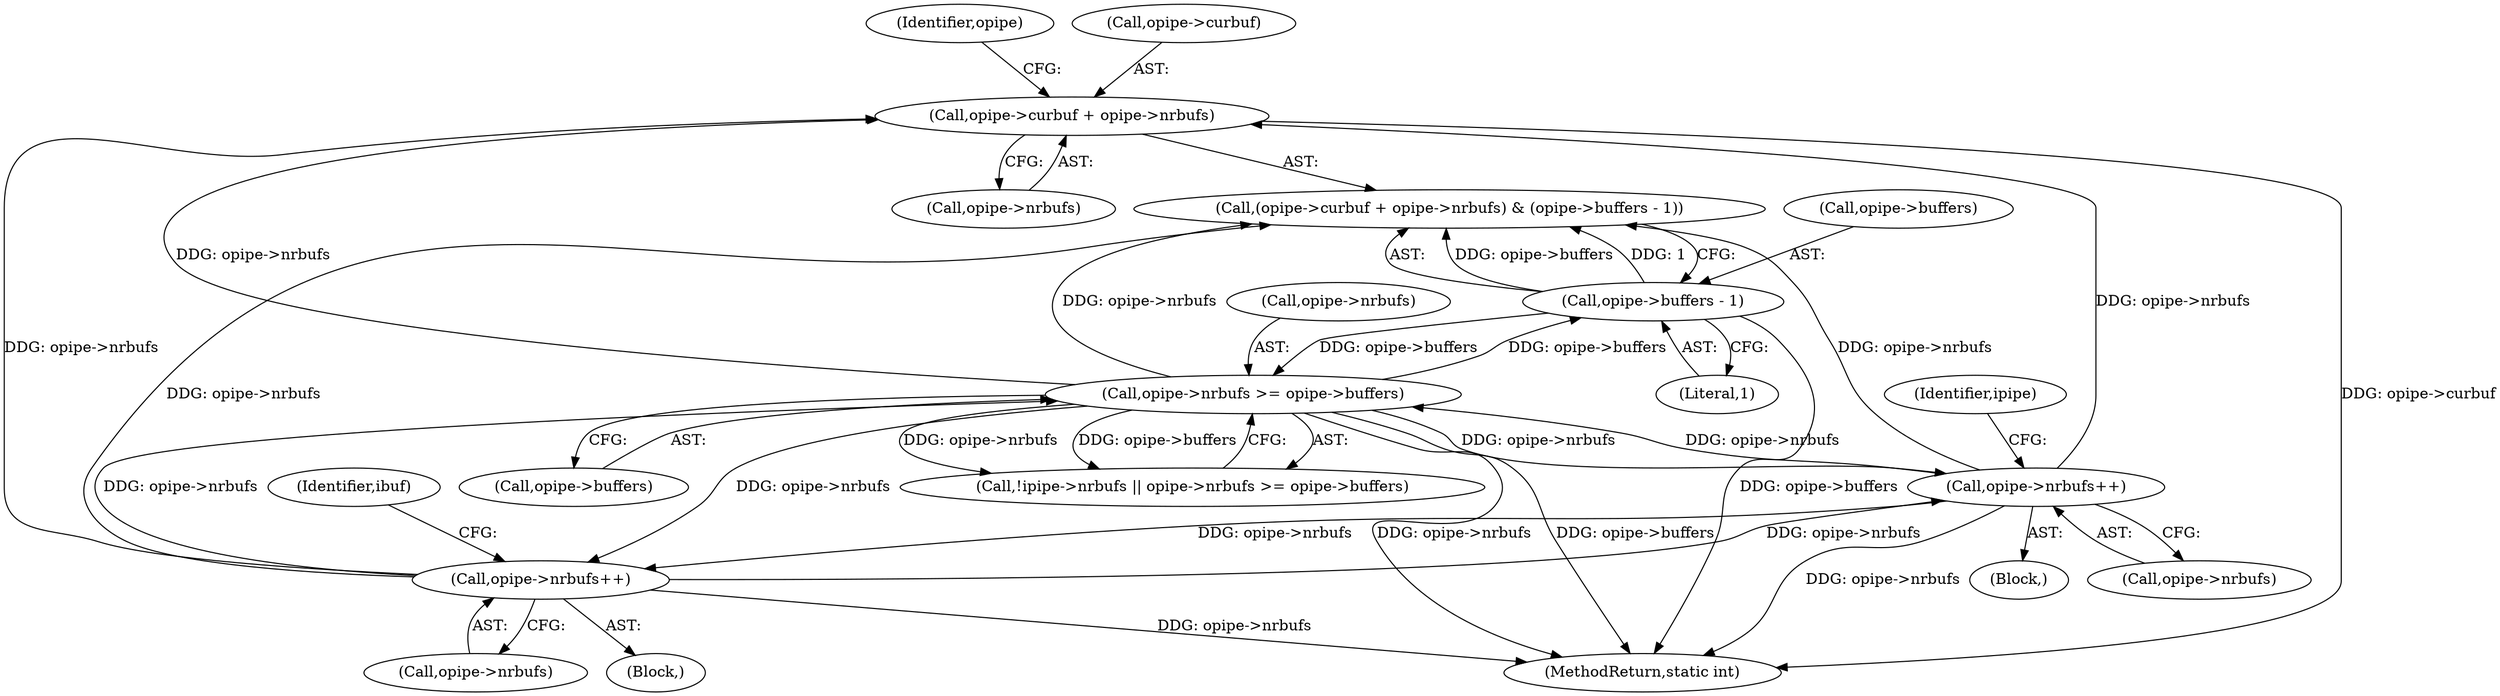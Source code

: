 digraph "0_linux_6b3a707736301c2128ca85ce85fb13f60b5e350a_2@pointer" {
"1000222" [label="(Call,opipe->curbuf + opipe->nrbufs)"];
"1000258" [label="(Call,opipe->nrbufs++)"];
"1000184" [label="(Call,opipe->nrbufs >= opipe->buffers)"];
"1000306" [label="(Call,opipe->nrbufs++)"];
"1000229" [label="(Call,opipe->buffers - 1)"];
"1000221" [label="(Call,(opipe->curbuf + opipe->nrbufs) & (opipe->buffers - 1))"];
"1000184" [label="(Call,opipe->nrbufs >= opipe->buffers)"];
"1000179" [label="(Call,!ipipe->nrbufs || opipe->nrbufs >= opipe->buffers)"];
"1000226" [label="(Call,opipe->nrbufs)"];
"1000312" [label="(Identifier,ibuf)"];
"1000285" [label="(Block,)"];
"1000229" [label="(Call,opipe->buffers - 1)"];
"1000230" [label="(Call,opipe->buffers)"];
"1000306" [label="(Call,opipe->nrbufs++)"];
"1000188" [label="(Call,opipe->buffers)"];
"1000307" [label="(Call,opipe->nrbufs)"];
"1000247" [label="(Block,)"];
"1000231" [label="(Identifier,opipe)"];
"1000185" [label="(Call,opipe->nrbufs)"];
"1000259" [label="(Call,opipe->nrbufs)"];
"1000264" [label="(Identifier,ipipe)"];
"1000222" [label="(Call,opipe->curbuf + opipe->nrbufs)"];
"1000351" [label="(MethodReturn,static int)"];
"1000223" [label="(Call,opipe->curbuf)"];
"1000233" [label="(Literal,1)"];
"1000258" [label="(Call,opipe->nrbufs++)"];
"1000222" -> "1000221"  [label="AST: "];
"1000222" -> "1000226"  [label="CFG: "];
"1000223" -> "1000222"  [label="AST: "];
"1000226" -> "1000222"  [label="AST: "];
"1000231" -> "1000222"  [label="CFG: "];
"1000222" -> "1000351"  [label="DDG: opipe->curbuf"];
"1000258" -> "1000222"  [label="DDG: opipe->nrbufs"];
"1000184" -> "1000222"  [label="DDG: opipe->nrbufs"];
"1000306" -> "1000222"  [label="DDG: opipe->nrbufs"];
"1000258" -> "1000247"  [label="AST: "];
"1000258" -> "1000259"  [label="CFG: "];
"1000259" -> "1000258"  [label="AST: "];
"1000264" -> "1000258"  [label="CFG: "];
"1000258" -> "1000351"  [label="DDG: opipe->nrbufs"];
"1000258" -> "1000184"  [label="DDG: opipe->nrbufs"];
"1000258" -> "1000221"  [label="DDG: opipe->nrbufs"];
"1000184" -> "1000258"  [label="DDG: opipe->nrbufs"];
"1000306" -> "1000258"  [label="DDG: opipe->nrbufs"];
"1000258" -> "1000306"  [label="DDG: opipe->nrbufs"];
"1000184" -> "1000179"  [label="AST: "];
"1000184" -> "1000188"  [label="CFG: "];
"1000185" -> "1000184"  [label="AST: "];
"1000188" -> "1000184"  [label="AST: "];
"1000179" -> "1000184"  [label="CFG: "];
"1000184" -> "1000351"  [label="DDG: opipe->nrbufs"];
"1000184" -> "1000351"  [label="DDG: opipe->buffers"];
"1000184" -> "1000179"  [label="DDG: opipe->nrbufs"];
"1000184" -> "1000179"  [label="DDG: opipe->buffers"];
"1000306" -> "1000184"  [label="DDG: opipe->nrbufs"];
"1000229" -> "1000184"  [label="DDG: opipe->buffers"];
"1000184" -> "1000221"  [label="DDG: opipe->nrbufs"];
"1000184" -> "1000229"  [label="DDG: opipe->buffers"];
"1000184" -> "1000306"  [label="DDG: opipe->nrbufs"];
"1000306" -> "1000285"  [label="AST: "];
"1000306" -> "1000307"  [label="CFG: "];
"1000307" -> "1000306"  [label="AST: "];
"1000312" -> "1000306"  [label="CFG: "];
"1000306" -> "1000351"  [label="DDG: opipe->nrbufs"];
"1000306" -> "1000221"  [label="DDG: opipe->nrbufs"];
"1000229" -> "1000221"  [label="AST: "];
"1000229" -> "1000233"  [label="CFG: "];
"1000230" -> "1000229"  [label="AST: "];
"1000233" -> "1000229"  [label="AST: "];
"1000221" -> "1000229"  [label="CFG: "];
"1000229" -> "1000351"  [label="DDG: opipe->buffers"];
"1000229" -> "1000221"  [label="DDG: opipe->buffers"];
"1000229" -> "1000221"  [label="DDG: 1"];
}

